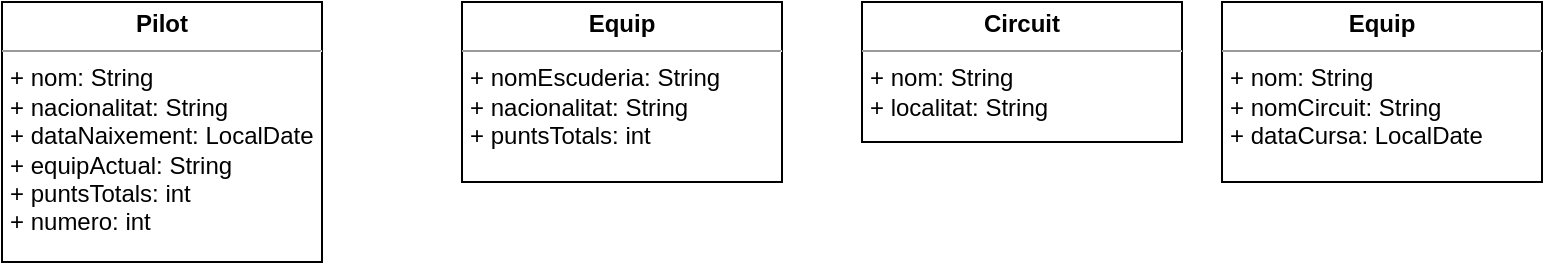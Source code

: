<mxfile version="17.4.6" type="github">
  <diagram id="KQgn8_4DpNHCtbGx-4Hv" name="Formula 1">
    <mxGraphModel dx="668" dy="371" grid="1" gridSize="10" guides="1" tooltips="1" connect="1" arrows="1" fold="1" page="1" pageScale="1" pageWidth="827" pageHeight="1169" math="0" shadow="0">
      <root>
        <mxCell id="0" />
        <mxCell id="1" parent="0" />
        <mxCell id="SIOCvrpnGVDoEP-Kmd8B-9" value="&lt;p style=&quot;margin: 0px ; margin-top: 4px ; text-align: center&quot;&gt;&lt;b&gt;Pilot&lt;/b&gt;&lt;/p&gt;&lt;hr size=&quot;1&quot;&gt;&lt;p style=&quot;margin: 0px ; margin-left: 4px&quot;&gt;+ nom: String&lt;/p&gt;&lt;p style=&quot;margin: 0px ; margin-left: 4px&quot;&gt;+ nacionalitat: String&lt;/p&gt;&lt;p style=&quot;margin: 0px ; margin-left: 4px&quot;&gt;+ dataNaixement: LocalDate&lt;/p&gt;&lt;p style=&quot;margin: 0px ; margin-left: 4px&quot;&gt;+ equipActual: String&lt;/p&gt;&lt;p style=&quot;margin: 0px ; margin-left: 4px&quot;&gt;+ puntsTotals: int&lt;/p&gt;&lt;p style=&quot;margin: 0px ; margin-left: 4px&quot;&gt;+ numero: int&lt;/p&gt;&lt;p style=&quot;margin: 0px ; margin-left: 4px&quot;&gt;&amp;nbsp;&lt;/p&gt;&lt;p style=&quot;margin: 0px ; margin-left: 4px&quot;&gt;&lt;br&gt;&lt;/p&gt;" style="verticalAlign=top;align=left;overflow=fill;fontSize=12;fontFamily=Helvetica;html=1;" vertex="1" parent="1">
          <mxGeometry x="270" y="250" width="160" height="130" as="geometry" />
        </mxCell>
        <mxCell id="SIOCvrpnGVDoEP-Kmd8B-11" value="&lt;p style=&quot;margin: 0px ; margin-top: 4px ; text-align: center&quot;&gt;&lt;b&gt;Equip&lt;/b&gt;&lt;/p&gt;&lt;hr size=&quot;1&quot;&gt;&lt;p style=&quot;margin: 0px ; margin-left: 4px&quot;&gt;+ nomEscuderia: String&lt;/p&gt;&lt;p style=&quot;margin: 0px ; margin-left: 4px&quot;&gt;+ nacionalitat: String&lt;/p&gt;&lt;p style=&quot;margin: 0px ; margin-left: 4px&quot;&gt;+ puntsTotals: int&lt;/p&gt;&lt;p style=&quot;margin: 0px ; margin-left: 4px&quot;&gt;&amp;nbsp;&lt;/p&gt;&lt;p style=&quot;margin: 0px ; margin-left: 4px&quot;&gt;&lt;br&gt;&lt;/p&gt;" style="verticalAlign=top;align=left;overflow=fill;fontSize=12;fontFamily=Helvetica;html=1;" vertex="1" parent="1">
          <mxGeometry x="500" y="250" width="160" height="90" as="geometry" />
        </mxCell>
        <mxCell id="SIOCvrpnGVDoEP-Kmd8B-13" value="&lt;p style=&quot;margin: 0px ; margin-top: 4px ; text-align: center&quot;&gt;&lt;b&gt;Circuit&lt;/b&gt;&lt;/p&gt;&lt;hr size=&quot;1&quot;&gt;&lt;p style=&quot;margin: 0px ; margin-left: 4px&quot;&gt;+ nom: String&lt;/p&gt;&lt;p style=&quot;margin: 0px ; margin-left: 4px&quot;&gt;+ localitat: String&lt;/p&gt;&lt;p style=&quot;margin: 0px ; margin-left: 4px&quot;&gt;&lt;br&gt;&lt;/p&gt;" style="verticalAlign=top;align=left;overflow=fill;fontSize=12;fontFamily=Helvetica;html=1;" vertex="1" parent="1">
          <mxGeometry x="700" y="250" width="160" height="70" as="geometry" />
        </mxCell>
        <mxCell id="SIOCvrpnGVDoEP-Kmd8B-14" value="&lt;p style=&quot;margin: 0px ; margin-top: 4px ; text-align: center&quot;&gt;&lt;b&gt;Equip&lt;/b&gt;&lt;/p&gt;&lt;hr size=&quot;1&quot;&gt;&lt;p style=&quot;margin: 0px ; margin-left: 4px&quot;&gt;+ nom: String&lt;/p&gt;&lt;p style=&quot;margin: 0px ; margin-left: 4px&quot;&gt;+ nomCircuit: String&lt;/p&gt;&lt;p style=&quot;margin: 0px ; margin-left: 4px&quot;&gt;+ dataCursa: LocalDate&lt;/p&gt;&lt;p style=&quot;margin: 0px ; margin-left: 4px&quot;&gt;&amp;nbsp;&lt;/p&gt;&lt;p style=&quot;margin: 0px ; margin-left: 4px&quot;&gt;&lt;br&gt;&lt;/p&gt;" style="verticalAlign=top;align=left;overflow=fill;fontSize=12;fontFamily=Helvetica;html=1;" vertex="1" parent="1">
          <mxGeometry x="880" y="250" width="160" height="90" as="geometry" />
        </mxCell>
      </root>
    </mxGraphModel>
  </diagram>
</mxfile>
